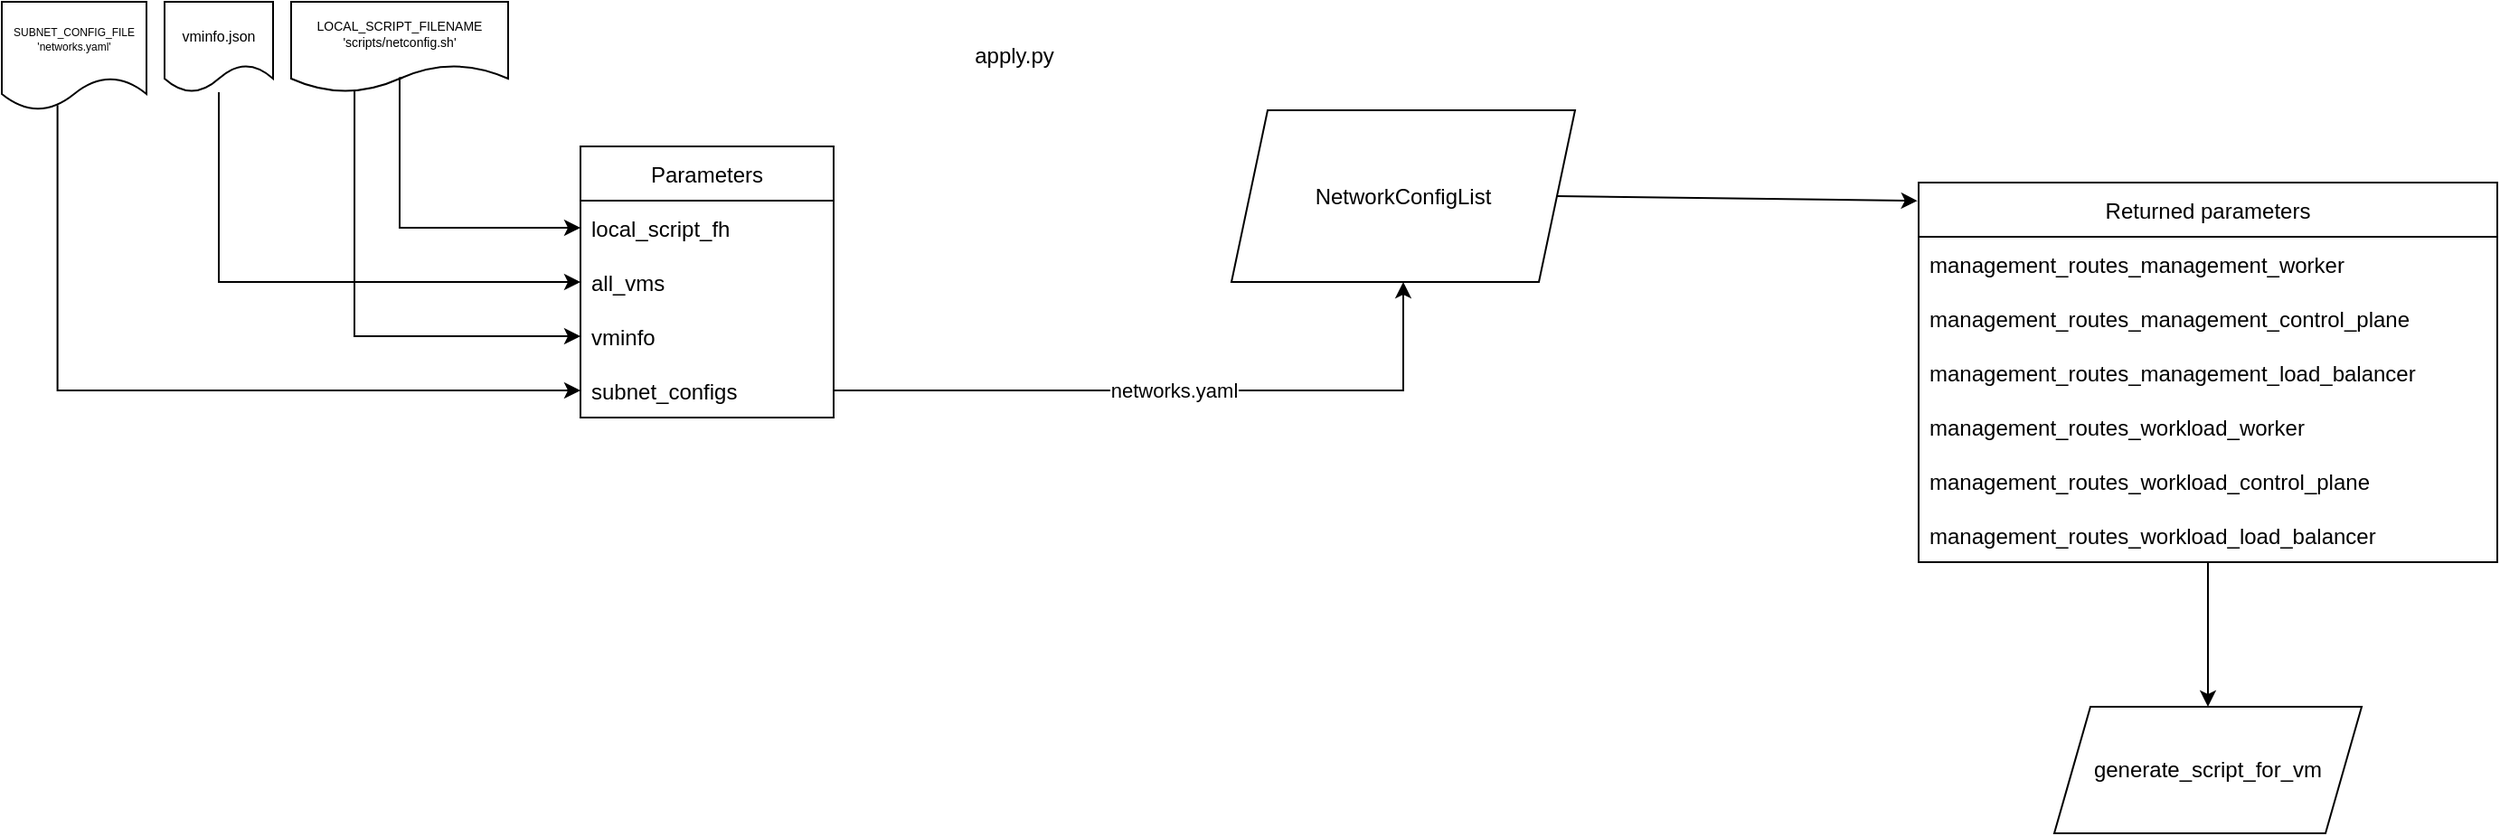<mxfile version="20.3.1" type="github" pages="10">
  <diagram name="Entry point" id="8ce9d11a-91a2-4d17-14d8-a56ed91bf033">
    <mxGraphModel dx="1778" dy="940" grid="1" gridSize="10" guides="1" tooltips="1" connect="1" arrows="1" fold="1" page="1" pageScale="1" pageWidth="1600" pageHeight="1200" background="none" math="0" shadow="0">
      <root>
        <mxCell id="0" />
        <mxCell id="1" parent="0" />
        <mxCell id="hAXQzyxzrUF089T4oHqe-1" value="&lt;div&gt;apply.py&lt;/div&gt;" style="text;html=1;strokeColor=none;fillColor=none;align=center;verticalAlign=middle;whiteSpace=wrap;rounded=0;" parent="1" vertex="1">
          <mxGeometry x="530" y="20" width="60" height="40" as="geometry" />
        </mxCell>
        <mxCell id="hAXQzyxzrUF089T4oHqe-3" value="Parameters" style="swimlane;fontStyle=0;childLayout=stackLayout;horizontal=1;startSize=30;horizontalStack=0;resizeParent=1;resizeParentMax=0;resizeLast=0;collapsible=1;marginBottom=0;" parent="1" vertex="1">
          <mxGeometry x="320" y="90" width="140" height="150" as="geometry" />
        </mxCell>
        <mxCell id="hAXQzyxzrUF089T4oHqe-4" value="local_script_fh" style="text;strokeColor=none;fillColor=none;align=left;verticalAlign=middle;spacingLeft=4;spacingRight=4;overflow=hidden;points=[[0,0.5],[1,0.5]];portConstraint=eastwest;rotatable=0;" parent="hAXQzyxzrUF089T4oHqe-3" vertex="1">
          <mxGeometry y="30" width="140" height="30" as="geometry" />
        </mxCell>
        <mxCell id="hAXQzyxzrUF089T4oHqe-5" value="all_vms" style="text;strokeColor=none;fillColor=none;align=left;verticalAlign=middle;spacingLeft=4;spacingRight=4;overflow=hidden;points=[[0,0.5],[1,0.5]];portConstraint=eastwest;rotatable=0;" parent="hAXQzyxzrUF089T4oHqe-3" vertex="1">
          <mxGeometry y="60" width="140" height="30" as="geometry" />
        </mxCell>
        <mxCell id="hAXQzyxzrUF089T4oHqe-6" value="vminfo" style="text;strokeColor=none;fillColor=none;align=left;verticalAlign=middle;spacingLeft=4;spacingRight=4;overflow=hidden;points=[[0,0.5],[1,0.5]];portConstraint=eastwest;rotatable=0;" parent="hAXQzyxzrUF089T4oHqe-3" vertex="1">
          <mxGeometry y="90" width="140" height="30" as="geometry" />
        </mxCell>
        <mxCell id="hAXQzyxzrUF089T4oHqe-7" value="subnet_configs" style="text;strokeColor=none;fillColor=none;align=left;verticalAlign=middle;spacingLeft=4;spacingRight=4;overflow=hidden;points=[[0,0.5],[1,0.5]];portConstraint=eastwest;rotatable=0;" parent="hAXQzyxzrUF089T4oHqe-3" vertex="1">
          <mxGeometry y="120" width="140" height="30" as="geometry" />
        </mxCell>
        <mxCell id="hAXQzyxzrUF089T4oHqe-9" value="&lt;font style=&quot;font-size: 8px;&quot;&gt;vminfo.json&lt;/font&gt;" style="shape=document;whiteSpace=wrap;html=1;boundedLbl=1;" parent="1" vertex="1">
          <mxGeometry x="90" y="10" width="60" height="50" as="geometry" />
        </mxCell>
        <mxCell id="hAXQzyxzrUF089T4oHqe-10" value="" style="edgeStyle=segmentEdgeStyle;endArrow=classic;html=1;rounded=0;entryX=0;entryY=0.5;entryDx=0;entryDy=0;" parent="1" source="hAXQzyxzrUF089T4oHqe-9" target="hAXQzyxzrUF089T4oHqe-5" edge="1">
          <mxGeometry width="50" height="50" relative="1" as="geometry">
            <mxPoint x="120" y="210" as="sourcePoint" />
            <mxPoint x="170" y="160" as="targetPoint" />
            <Array as="points">
              <mxPoint x="120" y="165" />
            </Array>
          </mxGeometry>
        </mxCell>
        <mxCell id="hAXQzyxzrUF089T4oHqe-11" value="&lt;div style=&quot;font-size: 7px;&quot;&gt;&lt;font style=&quot;font-size: 7px;&quot;&gt;LOCAL_SCRIPT_FILENAME&lt;/font&gt;&lt;/div&gt;&lt;div style=&quot;font-size: 7px;&quot;&gt;&lt;font style=&quot;font-size: 7px;&quot;&gt;&#39;scripts/netconfig.sh&#39;&lt;br style=&quot;font-size: 7px;&quot;&gt;&lt;/font&gt;&lt;/div&gt;" style="shape=document;whiteSpace=wrap;html=1;boundedLbl=1;fontSize=7;" parent="1" vertex="1">
          <mxGeometry x="160" y="10" width="120" height="50" as="geometry" />
        </mxCell>
        <mxCell id="hAXQzyxzrUF089T4oHqe-12" value="" style="edgeStyle=segmentEdgeStyle;endArrow=classic;html=1;rounded=0;fontSize=7;exitX=0.514;exitY=0.843;exitDx=0;exitDy=0;exitPerimeter=0;" parent="1" source="hAXQzyxzrUF089T4oHqe-11" target="hAXQzyxzrUF089T4oHqe-4" edge="1">
          <mxGeometry width="50" height="50" relative="1" as="geometry">
            <mxPoint x="100" y="120" as="sourcePoint" />
            <mxPoint x="150" y="70" as="targetPoint" />
            <Array as="points">
              <mxPoint x="220" y="52" />
              <mxPoint x="220" y="135" />
            </Array>
          </mxGeometry>
        </mxCell>
        <mxCell id="hAXQzyxzrUF089T4oHqe-13" value="&lt;div style=&quot;font-size: 6px;&quot;&gt;SUBNET_CONFIG_FILE&lt;/div&gt;&lt;div style=&quot;font-size: 6px;&quot;&gt;&#39;networks.yaml&#39;&lt;br style=&quot;font-size: 6px;&quot;&gt;&lt;/div&gt;" style="shape=document;whiteSpace=wrap;html=1;boundedLbl=1;fontSize=6;" parent="1" vertex="1">
          <mxGeometry y="10" width="80" height="60" as="geometry" />
        </mxCell>
        <mxCell id="hAXQzyxzrUF089T4oHqe-14" value="" style="edgeStyle=segmentEdgeStyle;endArrow=classic;html=1;rounded=0;fontSize=6;entryX=0;entryY=0.5;entryDx=0;entryDy=0;exitX=0.385;exitY=0.953;exitDx=0;exitDy=0;exitPerimeter=0;" parent="1" source="hAXQzyxzrUF089T4oHqe-13" target="hAXQzyxzrUF089T4oHqe-7" edge="1">
          <mxGeometry width="50" height="50" relative="1" as="geometry">
            <mxPoint x="20" y="190" as="sourcePoint" />
            <mxPoint x="90" y="200" as="targetPoint" />
            <Array as="points">
              <mxPoint x="31" y="225" />
            </Array>
          </mxGeometry>
        </mxCell>
        <mxCell id="hAXQzyxzrUF089T4oHqe-15" value="" style="edgeStyle=segmentEdgeStyle;endArrow=classic;html=1;rounded=0;fontSize=6;entryX=0;entryY=0.5;entryDx=0;entryDy=0;exitX=0.292;exitY=0.977;exitDx=0;exitDy=0;exitPerimeter=0;" parent="1" source="hAXQzyxzrUF089T4oHqe-11" target="hAXQzyxzrUF089T4oHqe-6" edge="1">
          <mxGeometry width="50" height="50" relative="1" as="geometry">
            <mxPoint x="540" y="80" as="sourcePoint" />
            <mxPoint x="590" y="30" as="targetPoint" />
            <Array as="points">
              <mxPoint x="195" y="195" />
            </Array>
          </mxGeometry>
        </mxCell>
        <mxCell id="MDB2HP20ynzAcJuBbZZU-1" value="NetworkConfigList" style="shape=parallelogram;perimeter=parallelogramPerimeter;whiteSpace=wrap;html=1;fixedSize=1;" vertex="1" parent="1">
          <mxGeometry x="680" y="70" width="190" height="95" as="geometry" />
        </mxCell>
        <mxCell id="MDB2HP20ynzAcJuBbZZU-4" value="" style="endArrow=classic;html=1;rounded=0;exitX=1;exitY=0.5;exitDx=0;exitDy=0;entryX=0.5;entryY=1;entryDx=0;entryDy=0;" edge="1" parent="1" source="hAXQzyxzrUF089T4oHqe-7" target="MDB2HP20ynzAcJuBbZZU-1">
          <mxGeometry relative="1" as="geometry">
            <mxPoint x="660" y="300" as="sourcePoint" />
            <mxPoint x="760" y="300" as="targetPoint" />
            <Array as="points">
              <mxPoint x="775" y="225" />
            </Array>
          </mxGeometry>
        </mxCell>
        <mxCell id="MDB2HP20ynzAcJuBbZZU-5" value="networks.yaml" style="edgeLabel;resizable=0;html=1;align=center;verticalAlign=middle;" connectable="0" vertex="1" parent="MDB2HP20ynzAcJuBbZZU-4">
          <mxGeometry relative="1" as="geometry" />
        </mxCell>
        <mxCell id="rCq9-AHlhiBzLPEO5vn3-1" value="Returned parameters" style="swimlane;fontStyle=0;childLayout=stackLayout;horizontal=1;startSize=30;horizontalStack=0;resizeParent=1;resizeParentMax=0;resizeLast=0;collapsible=1;marginBottom=0;" vertex="1" parent="1">
          <mxGeometry x="1060" y="110" width="320" height="210" as="geometry" />
        </mxCell>
        <mxCell id="rCq9-AHlhiBzLPEO5vn3-2" value="management_routes_management_worker" style="text;strokeColor=none;fillColor=none;align=left;verticalAlign=middle;spacingLeft=4;spacingRight=4;overflow=hidden;points=[[0,0.5],[1,0.5]];portConstraint=eastwest;rotatable=0;" vertex="1" parent="rCq9-AHlhiBzLPEO5vn3-1">
          <mxGeometry y="30" width="320" height="30" as="geometry" />
        </mxCell>
        <mxCell id="rCq9-AHlhiBzLPEO5vn3-3" value="management_routes_management_control_plane" style="text;strokeColor=none;fillColor=none;align=left;verticalAlign=middle;spacingLeft=4;spacingRight=4;overflow=hidden;points=[[0,0.5],[1,0.5]];portConstraint=eastwest;rotatable=0;" vertex="1" parent="rCq9-AHlhiBzLPEO5vn3-1">
          <mxGeometry y="60" width="320" height="30" as="geometry" />
        </mxCell>
        <mxCell id="rCq9-AHlhiBzLPEO5vn3-4" value="management_routes_management_load_balancer" style="text;strokeColor=none;fillColor=none;align=left;verticalAlign=middle;spacingLeft=4;spacingRight=4;overflow=hidden;points=[[0,0.5],[1,0.5]];portConstraint=eastwest;rotatable=0;" vertex="1" parent="rCq9-AHlhiBzLPEO5vn3-1">
          <mxGeometry y="90" width="320" height="30" as="geometry" />
        </mxCell>
        <mxCell id="rCq9-AHlhiBzLPEO5vn3-7" value="management_routes_workload_worker" style="text;strokeColor=none;fillColor=none;align=left;verticalAlign=middle;spacingLeft=4;spacingRight=4;overflow=hidden;points=[[0,0.5],[1,0.5]];portConstraint=eastwest;rotatable=0;" vertex="1" parent="rCq9-AHlhiBzLPEO5vn3-1">
          <mxGeometry y="120" width="320" height="30" as="geometry" />
        </mxCell>
        <mxCell id="rCq9-AHlhiBzLPEO5vn3-8" value="management_routes_workload_control_plane" style="text;strokeColor=none;fillColor=none;align=left;verticalAlign=middle;spacingLeft=4;spacingRight=4;overflow=hidden;points=[[0,0.5],[1,0.5]];portConstraint=eastwest;rotatable=0;" vertex="1" parent="rCq9-AHlhiBzLPEO5vn3-1">
          <mxGeometry y="150" width="320" height="30" as="geometry" />
        </mxCell>
        <mxCell id="rCq9-AHlhiBzLPEO5vn3-9" value="management_routes_workload_load_balancer" style="text;strokeColor=none;fillColor=none;align=left;verticalAlign=middle;spacingLeft=4;spacingRight=4;overflow=hidden;points=[[0,0.5],[1,0.5]];portConstraint=eastwest;rotatable=0;" vertex="1" parent="rCq9-AHlhiBzLPEO5vn3-1">
          <mxGeometry y="180" width="320" height="30" as="geometry" />
        </mxCell>
        <mxCell id="9FcE8uI2pOl-TXeYJqfj-1" value="generate_script_for_vm" style="shape=parallelogram;perimeter=parallelogramPerimeter;whiteSpace=wrap;html=1;fixedSize=1;" vertex="1" parent="1">
          <mxGeometry x="1135" y="400" width="170" height="70" as="geometry" />
        </mxCell>
        <mxCell id="9FcE8uI2pOl-TXeYJqfj-2" value="" style="endArrow=classic;html=1;rounded=0;entryX=0.5;entryY=0;entryDx=0;entryDy=0;" edge="1" parent="1" source="rCq9-AHlhiBzLPEO5vn3-9" target="9FcE8uI2pOl-TXeYJqfj-1">
          <mxGeometry width="50" height="50" relative="1" as="geometry">
            <mxPoint x="910" y="510" as="sourcePoint" />
            <mxPoint x="960" y="460" as="targetPoint" />
          </mxGeometry>
        </mxCell>
        <mxCell id="9FcE8uI2pOl-TXeYJqfj-3" value="" style="endArrow=classic;html=1;rounded=0;entryX=-0.002;entryY=0.048;entryDx=0;entryDy=0;entryPerimeter=0;exitX=1;exitY=0.5;exitDx=0;exitDy=0;" edge="1" parent="1" source="MDB2HP20ynzAcJuBbZZU-1" target="rCq9-AHlhiBzLPEO5vn3-1">
          <mxGeometry width="50" height="50" relative="1" as="geometry">
            <mxPoint x="910" y="510" as="sourcePoint" />
            <mxPoint x="960" y="460" as="targetPoint" />
          </mxGeometry>
        </mxCell>
      </root>
    </mxGraphModel>
  </diagram>
  <diagram id="Cs-p8ddCtCMkcKlwJ-LH" name="NetworkConfigList">
    <mxGraphModel dx="1422" dy="752" grid="1" gridSize="10" guides="1" tooltips="1" connect="1" arrows="1" fold="1" page="1" pageScale="1" pageWidth="1200" pageHeight="1600" math="0" shadow="0">
      <root>
        <mxCell id="0" />
        <mxCell id="1" parent="0" />
        <mxCell id="8OVsyT-DH0e4w9V3ui-G-1" value="NetworkConfigList" style="shape=parallelogram;perimeter=parallelogramPerimeter;whiteSpace=wrap;html=1;fixedSize=1;" vertex="1" parent="1">
          <mxGeometry x="40" y="70" width="190" height="95" as="geometry" />
        </mxCell>
        <mxCell id="8OVsyT-DH0e4w9V3ui-G-2" value="NetworkConfigList" style="text;strokeColor=none;fillColor=none;html=1;fontSize=24;fontStyle=1;verticalAlign=middle;align=center;" vertex="1" parent="1">
          <mxGeometry x="520" width="100" height="40" as="geometry" />
        </mxCell>
      </root>
    </mxGraphModel>
  </diagram>
  <diagram id="NnIbAKvoQ8dPKDMeVBmU" name="generate_script_for_vm">
    <mxGraphModel dx="2622" dy="752" grid="1" gridSize="10" guides="1" tooltips="1" connect="1" arrows="1" fold="1" page="1" pageScale="1" pageWidth="1200" pageHeight="1600" math="0" shadow="0">
      <root>
        <mxCell id="0" />
        <mxCell id="1" parent="0" />
        <mxCell id="WUDY_DLtJ3YWReSSxZhu-1" value="generate_script_for_vm" style="shape=parallelogram;perimeter=parallelogramPerimeter;whiteSpace=wrap;html=1;fixedSize=1;" vertex="1" parent="1">
          <mxGeometry x="40" y="10" width="170" height="70" as="geometry" />
        </mxCell>
        <mxCell id="WUDY_DLtJ3YWReSSxZhu-2" value="Control plane ?" style="rhombus;whiteSpace=wrap;html=1;fontSize=11;" vertex="1" parent="1">
          <mxGeometry x="85" y="160" width="80" height="80" as="geometry" />
        </mxCell>
        <mxCell id="WUDY_DLtJ3YWReSSxZhu-3" value="" style="endArrow=classic;html=1;rounded=0;fontSize=11;" edge="1" parent="1" source="WUDY_DLtJ3YWReSSxZhu-1" target="WUDY_DLtJ3YWReSSxZhu-2">
          <mxGeometry width="50" height="50" relative="1" as="geometry">
            <mxPoint x="-80" y="350" as="sourcePoint" />
            <mxPoint x="-30" y="300" as="targetPoint" />
          </mxGeometry>
        </mxCell>
        <mxCell id="WUDY_DLtJ3YWReSSxZhu-4" value="Management cluster ?" style="rhombus;whiteSpace=wrap;html=1;fontSize=11;" vertex="1" parent="1">
          <mxGeometry x="490" y="80" width="80" height="80" as="geometry" />
        </mxCell>
        <mxCell id="WUDY_DLtJ3YWReSSxZhu-5" value="" style="endArrow=classic;html=1;rounded=0;fontSize=11;entryX=0;entryY=0.5;entryDx=0;entryDy=0;exitX=1;exitY=0.5;exitDx=0;exitDy=0;" edge="1" parent="1" source="WUDY_DLtJ3YWReSSxZhu-2" target="WUDY_DLtJ3YWReSSxZhu-4">
          <mxGeometry relative="1" as="geometry">
            <mxPoint x="-100" y="320" as="sourcePoint" />
            <mxPoint y="320" as="targetPoint" />
            <Array as="points">
              <mxPoint x="210" y="200" />
            </Array>
          </mxGeometry>
        </mxCell>
        <mxCell id="WUDY_DLtJ3YWReSSxZhu-6" value="Yes" style="edgeLabel;resizable=0;html=1;align=center;verticalAlign=middle;fontSize=11;" connectable="0" vertex="1" parent="WUDY_DLtJ3YWReSSxZhu-5">
          <mxGeometry relative="1" as="geometry" />
        </mxCell>
        <mxCell id="WUDY_DLtJ3YWReSSxZhu-7" value="" style="endArrow=classic;html=1;rounded=0;fontSize=11;" edge="1" parent="1" target="WUDY_DLtJ3YWReSSxZhu-9" source="WUDY_DLtJ3YWReSSxZhu-4">
          <mxGeometry relative="1" as="geometry">
            <mxPoint x="330" y="199.76" as="sourcePoint" />
            <mxPoint x="415" y="199.76" as="targetPoint" />
            <Array as="points">
              <mxPoint x="720" y="160" />
            </Array>
          </mxGeometry>
        </mxCell>
        <mxCell id="WUDY_DLtJ3YWReSSxZhu-8" value="Yes" style="edgeLabel;resizable=0;html=1;align=center;verticalAlign=middle;fontSize=11;" connectable="0" vertex="1" parent="WUDY_DLtJ3YWReSSxZhu-7">
          <mxGeometry relative="1" as="geometry" />
        </mxCell>
        <mxCell id="WUDY_DLtJ3YWReSSxZhu-9" value="management_routes_management_control_plane" style="shape=parallelogram;perimeter=parallelogramPerimeter;whiteSpace=wrap;html=1;fixedSize=1;fontSize=11;" vertex="1" parent="1">
          <mxGeometry x="880" y="160" width="270" height="80" as="geometry" />
        </mxCell>
        <mxCell id="WUDY_DLtJ3YWReSSxZhu-11" value="" style="endArrow=classic;html=1;rounded=0;fontSize=11;entryX=0.5;entryY=0;entryDx=0;entryDy=0;exitX=0.5;exitY=1;exitDx=0;exitDy=0;" edge="1" parent="1" source="WUDY_DLtJ3YWReSSxZhu-2" target="WUDY_DLtJ3YWReSSxZhu-10">
          <mxGeometry relative="1" as="geometry">
            <mxPoint x="165" y="260" as="sourcePoint" />
            <mxPoint x="250" y="260" as="targetPoint" />
            <Array as="points" />
          </mxGeometry>
        </mxCell>
        <mxCell id="WUDY_DLtJ3YWReSSxZhu-12" value="&lt;div&gt;No&lt;/div&gt;" style="edgeLabel;resizable=0;html=1;align=center;verticalAlign=middle;fontSize=11;" connectable="0" vertex="1" parent="WUDY_DLtJ3YWReSSxZhu-11">
          <mxGeometry relative="1" as="geometry" />
        </mxCell>
        <mxCell id="WUDY_DLtJ3YWReSSxZhu-13" value="&lt;div style=&quot;font-family: Consolas, &amp;quot;Courier New&amp;quot;, monospace; font-weight: normal; font-size: 12px; line-height: 19px;&quot;&gt;&lt;div style=&quot;&quot;&gt;&lt;font style=&quot;font-size: 12px;&quot;&gt;&lt;span style=&quot;background-color: rgb(255, 255, 255);&quot;&gt;&lt;span style=&quot;&quot;&gt;management_routes_management_load_balancer&lt;/span&gt;&lt;/span&gt;&lt;/font&gt;&lt;/div&gt;&lt;/div&gt;" style="shape=parallelogram;perimeter=parallelogramPerimeter;whiteSpace=wrap;html=1;fixedSize=1;fontSize=4;" vertex="1" parent="1">
          <mxGeometry x="530" y="465" width="340" height="85" as="geometry" />
        </mxCell>
        <mxCell id="WUDY_DLtJ3YWReSSxZhu-14" value="" style="endArrow=classic;html=1;rounded=0;fontSize=11;entryX=0;entryY=0.5;entryDx=0;entryDy=0;exitX=1;exitY=0.5;exitDx=0;exitDy=0;" edge="1" parent="1" target="WUDY_DLtJ3YWReSSxZhu-22" source="WUDY_DLtJ3YWReSSxZhu-10">
          <mxGeometry relative="1" as="geometry">
            <mxPoint x="165" y="440" as="sourcePoint" />
            <mxPoint x="222" y="490" as="targetPoint" />
            <Array as="points" />
          </mxGeometry>
        </mxCell>
        <mxCell id="WUDY_DLtJ3YWReSSxZhu-15" value="Yes" style="edgeLabel;resizable=0;html=1;align=center;verticalAlign=middle;fontSize=11;" connectable="0" vertex="1" parent="WUDY_DLtJ3YWReSSxZhu-14">
          <mxGeometry relative="1" as="geometry" />
        </mxCell>
        <mxCell id="WUDY_DLtJ3YWReSSxZhu-16" value="" style="endArrow=classic;html=1;rounded=0;fontSize=11;entryX=0.5;entryY=0;entryDx=0;entryDy=0;exitX=0.5;exitY=1;exitDx=0;exitDy=0;startArrow=none;" edge="1" parent="1" target="WUDY_DLtJ3YWReSSxZhu-18" source="WUDY_DLtJ3YWReSSxZhu-10">
          <mxGeometry relative="1" as="geometry">
            <mxPoint x="124.76" y="480" as="sourcePoint" />
            <mxPoint x="124.76" y="530" as="targetPoint" />
            <Array as="points" />
          </mxGeometry>
        </mxCell>
        <mxCell id="WUDY_DLtJ3YWReSSxZhu-18" value="Management cluster ?" style="rhombus;whiteSpace=wrap;html=1;fontSize=11;" vertex="1" parent="1">
          <mxGeometry x="75" y="860" width="80" height="80" as="geometry" />
        </mxCell>
        <mxCell id="WUDY_DLtJ3YWReSSxZhu-19" value="" style="endArrow=classic;html=1;rounded=0;fontSize=11;exitX=1;exitY=0.5;exitDx=0;exitDy=0;entryX=0;entryY=0.5;entryDx=0;entryDy=0;" edge="1" parent="1" source="WUDY_DLtJ3YWReSSxZhu-18" target="WUDY_DLtJ3YWReSSxZhu-32">
          <mxGeometry relative="1" as="geometry">
            <mxPoint x="165" y="579.76" as="sourcePoint" />
            <mxPoint x="260" y="660" as="targetPoint" />
            <Array as="points" />
          </mxGeometry>
        </mxCell>
        <mxCell id="WUDY_DLtJ3YWReSSxZhu-20" value="Yes" style="edgeLabel;resizable=0;html=1;align=center;verticalAlign=middle;fontSize=11;" connectable="0" vertex="1" parent="WUDY_DLtJ3YWReSSxZhu-19">
          <mxGeometry relative="1" as="geometry" />
        </mxCell>
        <mxCell id="WUDY_DLtJ3YWReSSxZhu-21" value="&lt;div style=&quot;font-family: Consolas, &amp;quot;Courier New&amp;quot;, monospace; font-weight: normal; font-size: 12px; line-height: 19px;&quot;&gt;&lt;div style=&quot;&quot;&gt;&lt;font style=&quot;font-size: 12px;&quot;&gt;&lt;span style=&quot;background-color: rgb(255, 255, 255);&quot;&gt;&lt;span style=&quot;&quot;&gt;management_routes_workload_control_plane&lt;/span&gt;&lt;/span&gt;&lt;/font&gt;&lt;/div&gt;&lt;/div&gt;" style="shape=parallelogram;perimeter=parallelogramPerimeter;whiteSpace=wrap;html=1;fixedSize=1;fontSize=4;" vertex="1" parent="1">
          <mxGeometry x="350" y="250" width="302" height="80" as="geometry" />
        </mxCell>
        <mxCell id="WUDY_DLtJ3YWReSSxZhu-22" value="Management cluster ?" style="rhombus;whiteSpace=wrap;html=1;fontSize=9;" vertex="1" parent="1">
          <mxGeometry x="330" y="460" width="95" height="90" as="geometry" />
        </mxCell>
        <mxCell id="WUDY_DLtJ3YWReSSxZhu-23" value="" style="endArrow=classic;html=1;rounded=0;fontSize=11;entryX=0;entryY=0.5;entryDx=0;entryDy=0;exitX=1;exitY=0.5;exitDx=0;exitDy=0;" edge="1" parent="1" source="WUDY_DLtJ3YWReSSxZhu-22" target="WUDY_DLtJ3YWReSSxZhu-13">
          <mxGeometry relative="1" as="geometry">
            <mxPoint x="320" y="399" as="sourcePoint" />
            <mxPoint x="395" y="399" as="targetPoint" />
            <Array as="points" />
          </mxGeometry>
        </mxCell>
        <mxCell id="WUDY_DLtJ3YWReSSxZhu-24" value="Yes" style="edgeLabel;resizable=0;html=1;align=center;verticalAlign=middle;fontSize=11;" connectable="0" vertex="1" parent="WUDY_DLtJ3YWReSSxZhu-23">
          <mxGeometry relative="1" as="geometry" />
        </mxCell>
        <mxCell id="WUDY_DLtJ3YWReSSxZhu-25" value="&lt;div style=&quot;font-family: Consolas, &amp;quot;Courier New&amp;quot;, monospace; font-weight: normal; font-size: 12px; line-height: 19px;&quot;&gt;&lt;div style=&quot;&quot;&gt;&lt;font style=&quot;font-size: 12px;&quot;&gt;&lt;span style=&quot;background-color: rgb(255, 255, 255);&quot;&gt;&lt;span style=&quot;&quot;&gt;management_routes_workload_load_balancer&lt;/span&gt;&lt;/span&gt;&lt;/font&gt;&lt;/div&gt;&lt;/div&gt;" style="shape=parallelogram;perimeter=parallelogramPerimeter;whiteSpace=wrap;html=1;fixedSize=1;fontSize=4;" vertex="1" parent="1">
          <mxGeometry x="270" y="700" width="310" height="100" as="geometry" />
        </mxCell>
        <mxCell id="WUDY_DLtJ3YWReSSxZhu-26" value="" style="endArrow=classic;html=1;rounded=0;fontSize=11;entryX=0.5;entryY=0;entryDx=0;entryDy=0;exitX=0.5;exitY=1;exitDx=0;exitDy=0;" edge="1" parent="1" source="WUDY_DLtJ3YWReSSxZhu-22" target="WUDY_DLtJ3YWReSSxZhu-25">
          <mxGeometry relative="1" as="geometry">
            <mxPoint x="330" y="489" as="sourcePoint" />
            <mxPoint x="400" y="489" as="targetPoint" />
            <Array as="points" />
          </mxGeometry>
        </mxCell>
        <mxCell id="WUDY_DLtJ3YWReSSxZhu-27" value="No" style="edgeLabel;resizable=0;html=1;align=center;verticalAlign=middle;fontSize=11;" connectable="0" vertex="1" parent="WUDY_DLtJ3YWReSSxZhu-26">
          <mxGeometry relative="1" as="geometry" />
        </mxCell>
        <mxCell id="WUDY_DLtJ3YWReSSxZhu-28" value="" style="endArrow=classic;html=1;rounded=0;fontSize=11;entryX=0.5;entryY=0;entryDx=0;entryDy=0;exitX=0.47;exitY=0.95;exitDx=0;exitDy=0;exitPerimeter=0;" edge="1" parent="1" source="WUDY_DLtJ3YWReSSxZhu-4" target="WUDY_DLtJ3YWReSSxZhu-21">
          <mxGeometry relative="1" as="geometry">
            <mxPoint x="320" y="380" as="sourcePoint" />
            <mxPoint x="330" y="430" as="targetPoint" />
            <Array as="points" />
          </mxGeometry>
        </mxCell>
        <mxCell id="WUDY_DLtJ3YWReSSxZhu-29" value="No" style="edgeLabel;resizable=0;html=1;align=center;verticalAlign=middle;fontSize=11;" connectable="0" vertex="1" parent="WUDY_DLtJ3YWReSSxZhu-28">
          <mxGeometry relative="1" as="geometry" />
        </mxCell>
        <mxCell id="WUDY_DLtJ3YWReSSxZhu-30" value="" style="endArrow=classic;html=1;rounded=0;fontSize=11;exitX=0.5;exitY=1;exitDx=0;exitDy=0;entryX=0.542;entryY=0;entryDx=0;entryDy=0;entryPerimeter=0;" edge="1" parent="1" source="WUDY_DLtJ3YWReSSxZhu-18" target="WUDY_DLtJ3YWReSSxZhu-33">
          <mxGeometry relative="1" as="geometry">
            <mxPoint x="180" y="680" as="sourcePoint" />
            <mxPoint x="125" y="770" as="targetPoint" />
            <Array as="points" />
          </mxGeometry>
        </mxCell>
        <mxCell id="WUDY_DLtJ3YWReSSxZhu-31" value="&lt;div&gt;No&lt;/div&gt;" style="edgeLabel;resizable=0;html=1;align=center;verticalAlign=middle;fontSize=11;" connectable="0" vertex="1" parent="WUDY_DLtJ3YWReSSxZhu-30">
          <mxGeometry relative="1" as="geometry" />
        </mxCell>
        <mxCell id="WUDY_DLtJ3YWReSSxZhu-32" value="&lt;div style=&quot;font-family: Consolas, &amp;quot;Courier New&amp;quot;, monospace; font-weight: normal; font-size: 12px; line-height: 19px;&quot;&gt;&lt;div style=&quot;&quot;&gt;&lt;font style=&quot;font-size: 12px;&quot;&gt;&lt;span style=&quot;background-color: rgb(255, 255, 255);&quot;&gt;&lt;span style=&quot;&quot;&gt;management_routes_management_worker&lt;/span&gt;&lt;/span&gt;&lt;/font&gt;&lt;/div&gt;&lt;/div&gt;" style="shape=parallelogram;perimeter=parallelogramPerimeter;whiteSpace=wrap;html=1;fixedSize=1;fontSize=4;" vertex="1" parent="1">
          <mxGeometry x="530" y="920" width="340" height="100" as="geometry" />
        </mxCell>
        <mxCell id="WUDY_DLtJ3YWReSSxZhu-33" value="&lt;div style=&quot;font-family: Consolas, &amp;quot;Courier New&amp;quot;, monospace; font-weight: normal; font-size: 12px; line-height: 19px;&quot;&gt;&lt;div style=&quot;&quot;&gt;&lt;font style=&quot;font-size: 12px;&quot;&gt;&lt;span style=&quot;background-color: rgb(255, 255, 255);&quot;&gt;&lt;span style=&quot;&quot;&gt;management_routes_workload_worker&lt;/span&gt;&lt;/span&gt;&lt;/font&gt;&lt;/div&gt;&lt;/div&gt;" style="shape=parallelogram;perimeter=parallelogramPerimeter;whiteSpace=wrap;html=1;fixedSize=1;fontSize=4;" vertex="1" parent="1">
          <mxGeometry x="-30" y="1170" width="290" height="140" as="geometry" />
        </mxCell>
        <mxCell id="uC1EVDwuRMCWNasb5b6D-1" value="Returned parameters" style="swimlane;fontStyle=0;childLayout=stackLayout;horizontal=1;startSize=30;horizontalStack=0;resizeParent=1;resizeParentMax=0;resizeLast=0;collapsible=1;marginBottom=0;" vertex="1" parent="1">
          <mxGeometry x="1080" y="400" width="320" height="210" as="geometry" />
        </mxCell>
        <mxCell id="uC1EVDwuRMCWNasb5b6D-3" value="management_routes_management_control_plane" style="text;strokeColor=none;fillColor=none;align=left;verticalAlign=middle;spacingLeft=4;spacingRight=4;overflow=hidden;points=[[0,0.5],[1,0.5]];portConstraint=eastwest;rotatable=0;" vertex="1" parent="uC1EVDwuRMCWNasb5b6D-1">
          <mxGeometry y="30" width="320" height="30" as="geometry" />
        </mxCell>
        <mxCell id="uC1EVDwuRMCWNasb5b6D-2" value="management_routes_management_worker" style="text;strokeColor=none;fillColor=none;align=left;verticalAlign=middle;spacingLeft=4;spacingRight=4;overflow=hidden;points=[[0,0.5],[1,0.5]];portConstraint=eastwest;rotatable=0;" vertex="1" parent="uC1EVDwuRMCWNasb5b6D-1">
          <mxGeometry y="60" width="320" height="30" as="geometry" />
        </mxCell>
        <mxCell id="uC1EVDwuRMCWNasb5b6D-4" value="management_routes_management_load_balancer" style="text;strokeColor=none;fillColor=none;align=left;verticalAlign=middle;spacingLeft=4;spacingRight=4;overflow=hidden;points=[[0,0.5],[1,0.5]];portConstraint=eastwest;rotatable=0;" vertex="1" parent="uC1EVDwuRMCWNasb5b6D-1">
          <mxGeometry y="90" width="320" height="30" as="geometry" />
        </mxCell>
        <mxCell id="uC1EVDwuRMCWNasb5b6D-7" value="management_routes_workload_load_balancer" style="text;strokeColor=none;fillColor=none;align=left;verticalAlign=middle;spacingLeft=4;spacingRight=4;overflow=hidden;points=[[0,0.5],[1,0.5]];portConstraint=eastwest;rotatable=0;" vertex="1" parent="uC1EVDwuRMCWNasb5b6D-1">
          <mxGeometry y="120" width="320" height="30" as="geometry" />
        </mxCell>
        <mxCell id="uC1EVDwuRMCWNasb5b6D-5" value="management_routes_workload_worker" style="text;strokeColor=none;fillColor=none;align=left;verticalAlign=middle;spacingLeft=4;spacingRight=4;overflow=hidden;points=[[0,0.5],[1,0.5]];portConstraint=eastwest;rotatable=0;" vertex="1" parent="uC1EVDwuRMCWNasb5b6D-1">
          <mxGeometry y="150" width="320" height="30" as="geometry" />
        </mxCell>
        <mxCell id="uC1EVDwuRMCWNasb5b6D-6" value="management_routes_workload_control_plane" style="text;strokeColor=none;fillColor=none;align=left;verticalAlign=middle;spacingLeft=4;spacingRight=4;overflow=hidden;points=[[0,0.5],[1,0.5]];portConstraint=eastwest;rotatable=0;" vertex="1" parent="uC1EVDwuRMCWNasb5b6D-1">
          <mxGeometry y="180" width="320" height="30" as="geometry" />
        </mxCell>
        <mxCell id="WUDY_DLtJ3YWReSSxZhu-10" value="Load balancer ?" style="rhombus;whiteSpace=wrap;html=1;fontSize=9;" vertex="1" parent="1">
          <mxGeometry x="85" y="490" width="80" height="80" as="geometry" />
        </mxCell>
        <mxCell id="uC1EVDwuRMCWNasb5b6D-8" value="" style="endArrow=none;html=1;rounded=0;fontSize=11;entryX=0.5;entryY=0;entryDx=0;entryDy=0;exitX=0.5;exitY=1;exitDx=0;exitDy=0;" edge="1" parent="1" target="WUDY_DLtJ3YWReSSxZhu-10">
          <mxGeometry relative="1" as="geometry">
            <mxPoint x="124.76" y="480" as="sourcePoint" />
            <mxPoint x="125" y="750" as="targetPoint" />
            <Array as="points" />
          </mxGeometry>
        </mxCell>
        <mxCell id="uC1EVDwuRMCWNasb5b6D-9" value="&lt;div&gt;No&lt;/div&gt;" style="edgeLabel;resizable=0;html=1;align=center;verticalAlign=middle;fontSize=11;" connectable="0" vertex="1" parent="uC1EVDwuRMCWNasb5b6D-8">
          <mxGeometry relative="1" as="geometry" />
        </mxCell>
        <mxCell id="uC1EVDwuRMCWNasb5b6D-10" value="" style="endArrow=classic;html=1;rounded=0;fontSize=12;exitX=0;exitY=0.5;exitDx=0;exitDy=0;entryX=0.5;entryY=1;entryDx=0;entryDy=0;" edge="1" parent="1" source="uC1EVDwuRMCWNasb5b6D-3" target="WUDY_DLtJ3YWReSSxZhu-9">
          <mxGeometry width="50" height="50" relative="1" as="geometry">
            <mxPoint x="1080" y="330" as="sourcePoint" />
            <mxPoint x="1130" y="280" as="targetPoint" />
          </mxGeometry>
        </mxCell>
        <mxCell id="uC1EVDwuRMCWNasb5b6D-12" value="" style="endArrow=classic;html=1;rounded=0;fontSize=12;entryX=1;entryY=0.5;entryDx=0;entryDy=0;exitX=0;exitY=0.5;exitDx=0;exitDy=0;" edge="1" parent="1" source="uC1EVDwuRMCWNasb5b6D-2" target="WUDY_DLtJ3YWReSSxZhu-21">
          <mxGeometry width="50" height="50" relative="1" as="geometry">
            <mxPoint x="640" y="410" as="sourcePoint" />
            <mxPoint x="690" y="360" as="targetPoint" />
          </mxGeometry>
        </mxCell>
        <mxCell id="uC1EVDwuRMCWNasb5b6D-13" value="" style="endArrow=classic;html=1;rounded=0;fontSize=12;entryX=1;entryY=0.5;entryDx=0;entryDy=0;exitX=-0.003;exitY=0.167;exitDx=0;exitDy=0;exitPerimeter=0;" edge="1" parent="1" source="uC1EVDwuRMCWNasb5b6D-4" target="WUDY_DLtJ3YWReSSxZhu-13">
          <mxGeometry width="50" height="50" relative="1" as="geometry">
            <mxPoint x="950" y="600" as="sourcePoint" />
            <mxPoint x="1000" y="550" as="targetPoint" />
          </mxGeometry>
        </mxCell>
        <mxCell id="uC1EVDwuRMCWNasb5b6D-14" value="" style="endArrow=classic;html=1;rounded=0;fontSize=12;entryX=1;entryY=0.5;entryDx=0;entryDy=0;exitX=0;exitY=0.5;exitDx=0;exitDy=0;" edge="1" parent="1" source="uC1EVDwuRMCWNasb5b6D-7" target="WUDY_DLtJ3YWReSSxZhu-25">
          <mxGeometry width="50" height="50" relative="1" as="geometry">
            <mxPoint x="640" y="620" as="sourcePoint" />
            <mxPoint x="690" y="570" as="targetPoint" />
          </mxGeometry>
        </mxCell>
        <mxCell id="uC1EVDwuRMCWNasb5b6D-15" value="" style="endArrow=classic;html=1;rounded=0;fontSize=12;exitX=0;exitY=0.5;exitDx=0;exitDy=0;entryX=0.5;entryY=0;entryDx=0;entryDy=0;" edge="1" parent="1" source="uC1EVDwuRMCWNasb5b6D-2" target="WUDY_DLtJ3YWReSSxZhu-32">
          <mxGeometry width="50" height="50" relative="1" as="geometry">
            <mxPoint x="1040" y="775" as="sourcePoint" />
            <mxPoint x="1090" y="725" as="targetPoint" />
          </mxGeometry>
        </mxCell>
      </root>
    </mxGraphModel>
  </diagram>
  <diagram id="Vpg5j_1hfpBYFvNpsTSr" name="management_routes_management_control_plane">
    <mxGraphModel dx="1769" dy="301" grid="1" gridSize="10" guides="1" tooltips="1" connect="1" arrows="1" fold="1" page="1" pageScale="1" pageWidth="1200" pageHeight="1600" math="0" shadow="0">
      <root>
        <mxCell id="0" />
        <mxCell id="1" parent="0" />
        <mxCell id="smKoCfMTA4Ex9Rx-vsPb-1" value="management_routes_management_control_plane" style="shape=parallelogram;perimeter=parallelogramPerimeter;whiteSpace=wrap;html=1;fixedSize=1;fontSize=4;" parent="1" vertex="1">
          <mxGeometry x="-1140" y="80" width="120" height="60" as="geometry" />
        </mxCell>
        <mxCell id="6yGg0CVonRXjboJITwY_-1" value="management_routes_management_control_plane" style="text;strokeColor=none;fillColor=none;html=1;fontSize=24;fontStyle=1;verticalAlign=middle;align=center;" vertex="1" parent="1">
          <mxGeometry width="100" height="40" as="geometry" />
        </mxCell>
      </root>
    </mxGraphModel>
  </diagram>
  <diagram id="KVm4RXvYwpMXa7Hjjjvb" name="management_routes_workload_control_plane">
    <mxGraphModel dx="1422" dy="752" grid="1" gridSize="10" guides="1" tooltips="1" connect="1" arrows="1" fold="1" page="1" pageScale="1" pageWidth="1200" pageHeight="1600" math="0" shadow="0">
      <root>
        <mxCell id="0" />
        <mxCell id="1" parent="0" />
      </root>
    </mxGraphModel>
  </diagram>
  <diagram id="eWX21C_yzSuhjAddXP7A" name="management_routes_management_load_balancer">
    <mxGraphModel dx="1422" dy="752" grid="1" gridSize="10" guides="1" tooltips="1" connect="1" arrows="1" fold="1" page="1" pageScale="1" pageWidth="1200" pageHeight="1600" math="0" shadow="0">
      <root>
        <mxCell id="0" />
        <mxCell id="1" parent="0" />
      </root>
    </mxGraphModel>
  </diagram>
  <diagram id="7ON9gzbSDcM296VatS4z" name="management_routes_workload_load_balancer">
    <mxGraphModel dx="1422" dy="752" grid="1" gridSize="10" guides="1" tooltips="1" connect="1" arrows="1" fold="1" page="1" pageScale="1" pageWidth="1200" pageHeight="1600" math="0" shadow="0">
      <root>
        <mxCell id="0" />
        <mxCell id="1" parent="0" />
      </root>
    </mxGraphModel>
  </diagram>
  <diagram id="TwTWWNfIfM7-DkJ8VAva" name="management_routes_management_worker">
    <mxGraphModel dx="1422" dy="752" grid="1" gridSize="10" guides="1" tooltips="1" connect="1" arrows="1" fold="1" page="1" pageScale="1" pageWidth="1200" pageHeight="1600" math="0" shadow="0">
      <root>
        <mxCell id="0" />
        <mxCell id="1" parent="0" />
      </root>
    </mxGraphModel>
  </diagram>
  <diagram id="ZmRPqkdmSW83Qfhm-jqz" name="management_routes_workload_worker">
    <mxGraphModel dx="1422" dy="752" grid="1" gridSize="10" guides="1" tooltips="1" connect="1" arrows="1" fold="1" page="1" pageScale="1" pageWidth="1200" pageHeight="1600" math="0" shadow="0">
      <root>
        <mxCell id="0" />
        <mxCell id="1" parent="0" />
      </root>
    </mxGraphModel>
  </diagram>
  <diagram id="QdzZhKMBvqwf1JSXKIiw" name="Page-9">
    <mxGraphModel dx="1422" dy="752" grid="1" gridSize="10" guides="1" tooltips="1" connect="1" arrows="1" fold="1" page="1" pageScale="1" pageWidth="1200" pageHeight="1600" math="0" shadow="0">
      <root>
        <mxCell id="0" />
        <mxCell id="1" parent="0" />
      </root>
    </mxGraphModel>
  </diagram>
</mxfile>
